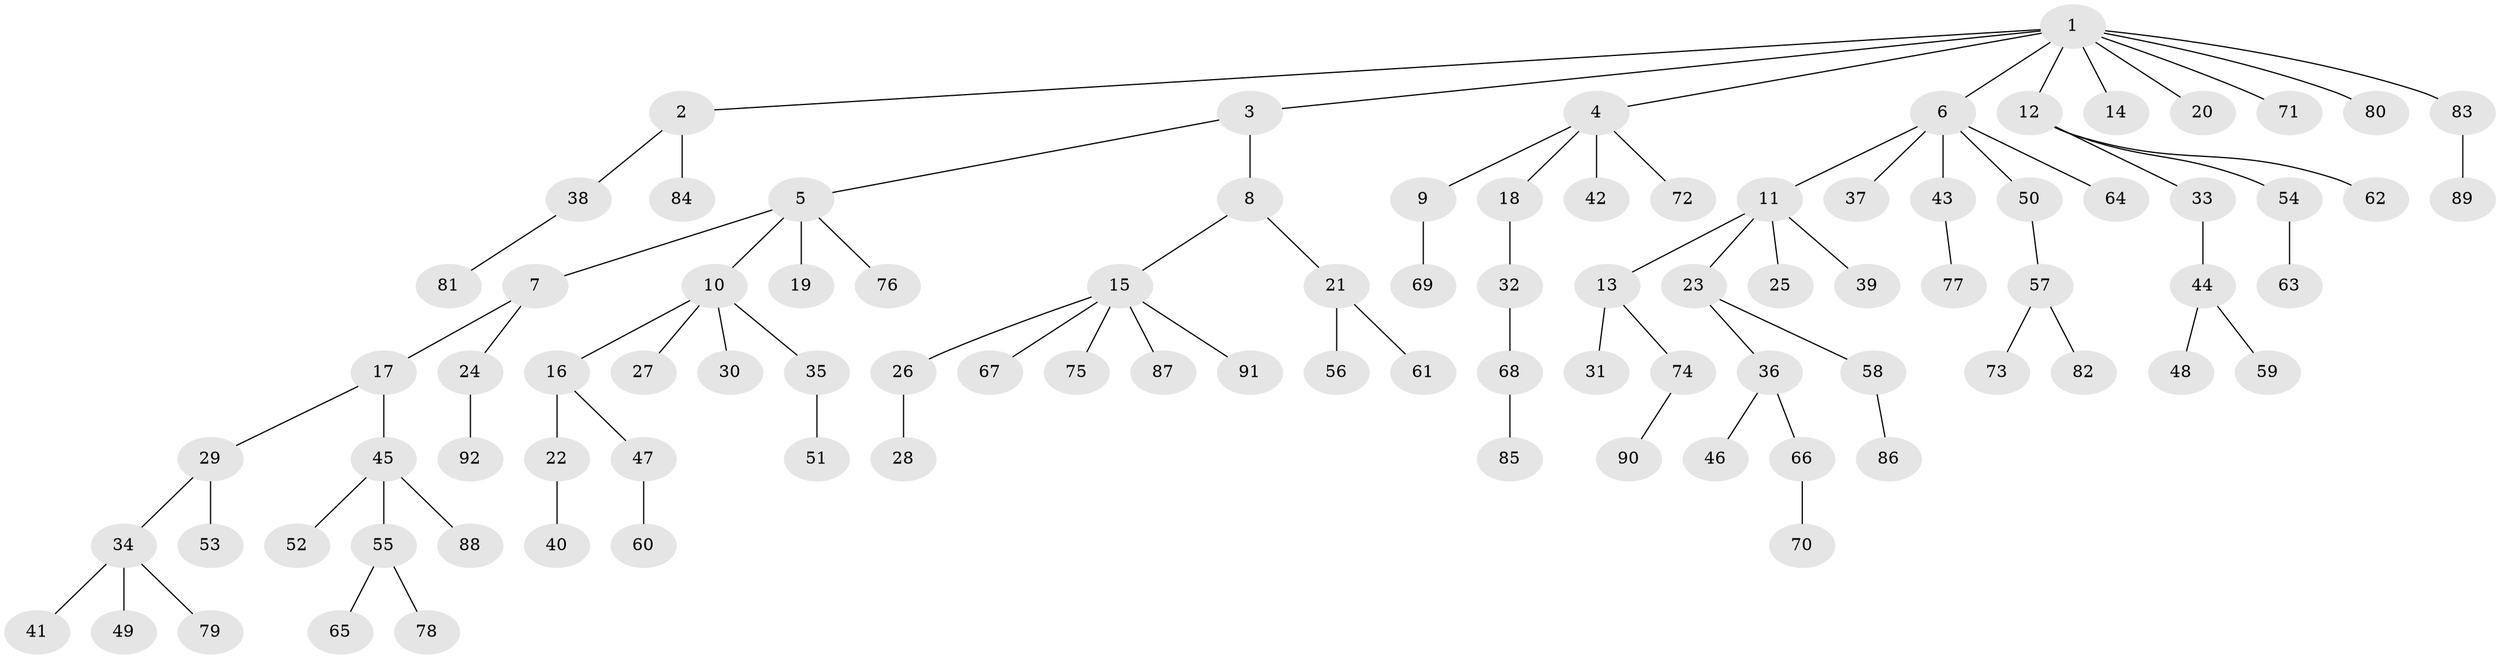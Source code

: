 // coarse degree distribution, {6: 0.021739130434782608, 2: 0.21739130434782608, 3: 0.2391304347826087, 4: 0.021739130434782608, 5: 0.021739130434782608, 1: 0.4782608695652174}
// Generated by graph-tools (version 1.1) at 2025/51/03/04/25 22:51:42]
// undirected, 92 vertices, 91 edges
graph export_dot {
  node [color=gray90,style=filled];
  1;
  2;
  3;
  4;
  5;
  6;
  7;
  8;
  9;
  10;
  11;
  12;
  13;
  14;
  15;
  16;
  17;
  18;
  19;
  20;
  21;
  22;
  23;
  24;
  25;
  26;
  27;
  28;
  29;
  30;
  31;
  32;
  33;
  34;
  35;
  36;
  37;
  38;
  39;
  40;
  41;
  42;
  43;
  44;
  45;
  46;
  47;
  48;
  49;
  50;
  51;
  52;
  53;
  54;
  55;
  56;
  57;
  58;
  59;
  60;
  61;
  62;
  63;
  64;
  65;
  66;
  67;
  68;
  69;
  70;
  71;
  72;
  73;
  74;
  75;
  76;
  77;
  78;
  79;
  80;
  81;
  82;
  83;
  84;
  85;
  86;
  87;
  88;
  89;
  90;
  91;
  92;
  1 -- 2;
  1 -- 3;
  1 -- 4;
  1 -- 6;
  1 -- 12;
  1 -- 14;
  1 -- 20;
  1 -- 71;
  1 -- 80;
  1 -- 83;
  2 -- 38;
  2 -- 84;
  3 -- 5;
  3 -- 8;
  4 -- 9;
  4 -- 18;
  4 -- 42;
  4 -- 72;
  5 -- 7;
  5 -- 10;
  5 -- 19;
  5 -- 76;
  6 -- 11;
  6 -- 37;
  6 -- 43;
  6 -- 50;
  6 -- 64;
  7 -- 17;
  7 -- 24;
  8 -- 15;
  8 -- 21;
  9 -- 69;
  10 -- 16;
  10 -- 27;
  10 -- 30;
  10 -- 35;
  11 -- 13;
  11 -- 23;
  11 -- 25;
  11 -- 39;
  12 -- 33;
  12 -- 54;
  12 -- 62;
  13 -- 31;
  13 -- 74;
  15 -- 26;
  15 -- 67;
  15 -- 75;
  15 -- 87;
  15 -- 91;
  16 -- 22;
  16 -- 47;
  17 -- 29;
  17 -- 45;
  18 -- 32;
  21 -- 56;
  21 -- 61;
  22 -- 40;
  23 -- 36;
  23 -- 58;
  24 -- 92;
  26 -- 28;
  29 -- 34;
  29 -- 53;
  32 -- 68;
  33 -- 44;
  34 -- 41;
  34 -- 49;
  34 -- 79;
  35 -- 51;
  36 -- 46;
  36 -- 66;
  38 -- 81;
  43 -- 77;
  44 -- 48;
  44 -- 59;
  45 -- 52;
  45 -- 55;
  45 -- 88;
  47 -- 60;
  50 -- 57;
  54 -- 63;
  55 -- 65;
  55 -- 78;
  57 -- 73;
  57 -- 82;
  58 -- 86;
  66 -- 70;
  68 -- 85;
  74 -- 90;
  83 -- 89;
}

